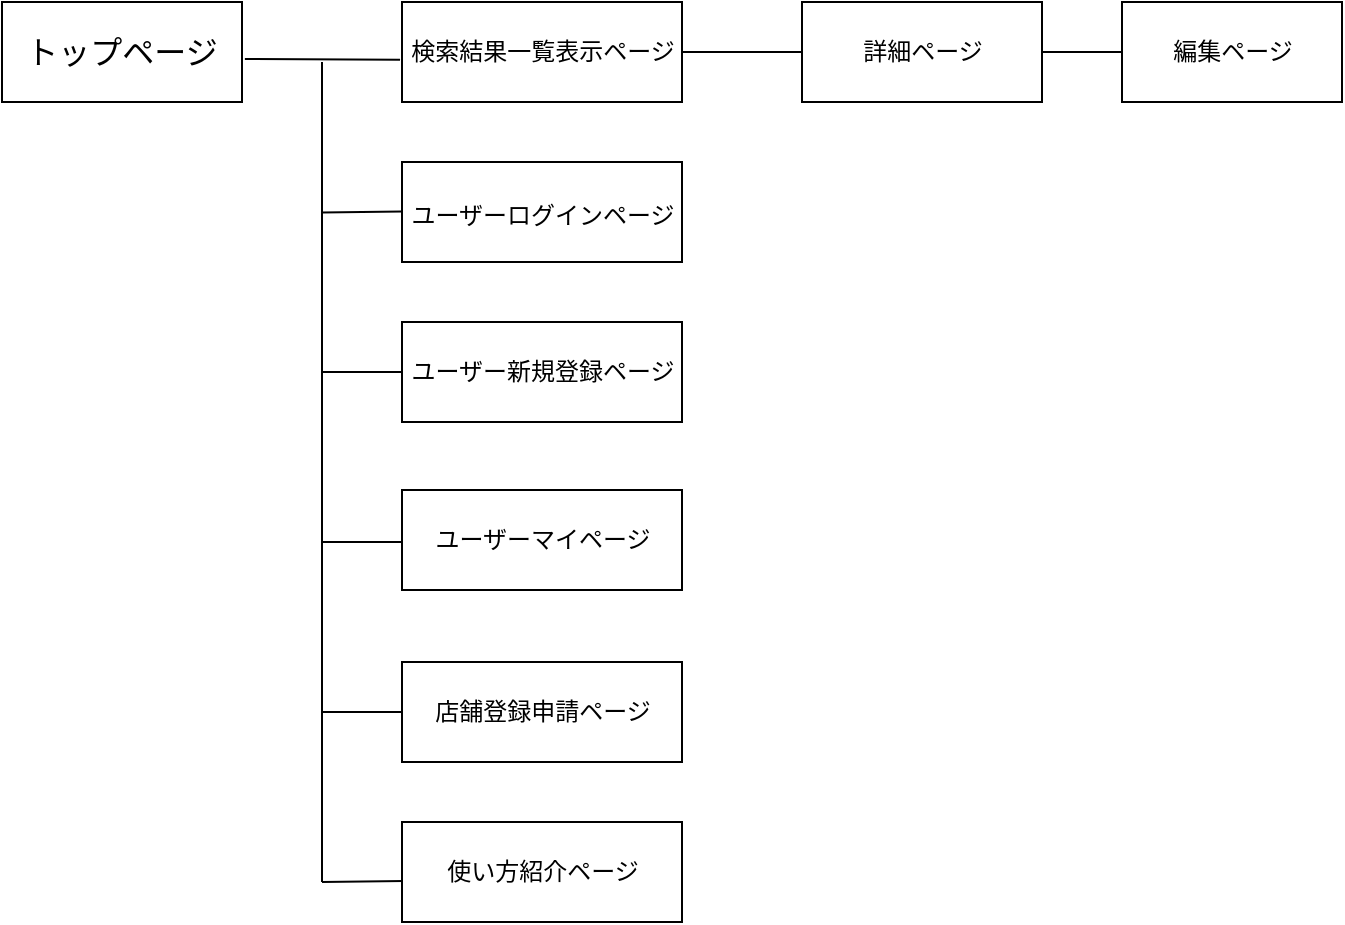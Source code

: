 <mxfile>
    <diagram id="SjgT5uc-eUKLp4ZVF8oV" name="ページ1">
        <mxGraphModel dx="1102" dy="1036" grid="1" gridSize="10" guides="1" tooltips="1" connect="1" arrows="1" fold="1" page="1" pageScale="1" pageWidth="1169" pageHeight="827" math="0" shadow="0">
            <root>
                <mxCell id="0"/>
                <mxCell id="1" parent="0"/>
                <mxCell id="12" value="" style="edgeStyle=none;html=1;fontSize=12;endArrow=none;endFill=0;entryX=-0.007;entryY=0.578;entryDx=0;entryDy=0;exitX=1.012;exitY=0.57;exitDx=0;exitDy=0;entryPerimeter=0;exitPerimeter=0;" edge="1" parent="1" source="3" target="11">
                    <mxGeometry relative="1" as="geometry"/>
                </mxCell>
                <mxCell id="3" value="&lt;font size=&quot;3&quot;&gt;トップページ&lt;/font&gt;" style="whiteSpace=wrap;html=1;dashed=0;" vertex="1" parent="1">
                    <mxGeometry x="80" y="120" width="120" height="50" as="geometry"/>
                </mxCell>
                <mxCell id="5" value="&lt;font style=&quot;font-size: 12px;&quot;&gt;ユーザーログインページ&lt;/font&gt;" style="html=1;whitespace=wrap;fontSize=18;" vertex="1" parent="1">
                    <mxGeometry x="280" y="200" width="140" height="50" as="geometry"/>
                </mxCell>
                <mxCell id="24" value="" style="edgeStyle=none;html=1;fontSize=12;endArrow=none;endFill=0;" edge="1" parent="1" source="7">
                    <mxGeometry relative="1" as="geometry">
                        <mxPoint x="240" y="305" as="targetPoint"/>
                    </mxGeometry>
                </mxCell>
                <mxCell id="7" value="ユーザー新規登録ページ" style="html=1;dashed=0;whitespace=wrap;fontSize=12;" vertex="1" parent="1">
                    <mxGeometry x="280" y="280" width="140" height="50" as="geometry"/>
                </mxCell>
                <mxCell id="8" value="ユーザーマイページ" style="html=1;dashed=0;whitespace=wrap;fontSize=12;" vertex="1" parent="1">
                    <mxGeometry x="280" y="364" width="140" height="50" as="geometry"/>
                </mxCell>
                <mxCell id="19" value="" style="edgeStyle=none;html=1;fontSize=12;endArrow=none;endFill=0;exitX=0;exitY=0.5;exitDx=0;exitDy=0;" edge="1" parent="1" source="9">
                    <mxGeometry relative="1" as="geometry">
                        <mxPoint x="240" y="475" as="targetPoint"/>
                    </mxGeometry>
                </mxCell>
                <mxCell id="9" value="店舗登録申請ページ" style="html=1;dashed=0;whitespace=wrap;fontSize=12;" vertex="1" parent="1">
                    <mxGeometry x="280" y="450" width="140" height="50" as="geometry"/>
                </mxCell>
                <mxCell id="22" value="" style="edgeStyle=none;html=1;fontSize=12;endArrow=none;endFill=0;exitX=0.008;exitY=0.589;exitDx=0;exitDy=0;exitPerimeter=0;" edge="1" parent="1" source="10">
                    <mxGeometry relative="1" as="geometry">
                        <mxPoint x="240" y="560" as="targetPoint"/>
                    </mxGeometry>
                </mxCell>
                <mxCell id="10" value="使い方紹介ページ" style="html=1;dashed=0;whitespace=wrap;fontSize=12;" vertex="1" parent="1">
                    <mxGeometry x="280" y="530" width="140" height="50" as="geometry"/>
                </mxCell>
                <mxCell id="27" value="" style="edgeStyle=none;html=1;fontSize=12;endArrow=none;endFill=0;" edge="1" parent="1" source="11" target="25">
                    <mxGeometry relative="1" as="geometry"/>
                </mxCell>
                <mxCell id="11" value="検索結果一覧表示ページ" style="html=1;dashed=0;whitespace=wrap;fontSize=12;" vertex="1" parent="1">
                    <mxGeometry x="280" y="120" width="140" height="50" as="geometry"/>
                </mxCell>
                <mxCell id="13" value="" style="edgeStyle=none;html=1;fontSize=12;endArrow=none;endFill=0;startArrow=none;" edge="1" parent="1">
                    <mxGeometry relative="1" as="geometry">
                        <mxPoint x="240" y="465" as="sourcePoint"/>
                        <mxPoint x="240" y="150" as="targetPoint"/>
                    </mxGeometry>
                </mxCell>
                <mxCell id="14" value="" style="edgeStyle=none;html=1;fontSize=12;endArrow=none;endFill=0;entryX=0;entryY=0.6;entryDx=0;entryDy=0;entryPerimeter=0;" edge="1" parent="1">
                    <mxGeometry relative="1" as="geometry">
                        <mxPoint x="240" y="225.21" as="sourcePoint"/>
                        <mxPoint x="280" y="224.71" as="targetPoint"/>
                    </mxGeometry>
                </mxCell>
                <mxCell id="15" value="" style="edgeStyle=none;html=1;fontSize=12;endArrow=none;endFill=0;" edge="1" parent="1">
                    <mxGeometry relative="1" as="geometry">
                        <mxPoint x="240" y="390" as="sourcePoint"/>
                        <mxPoint x="280" y="390" as="targetPoint"/>
                    </mxGeometry>
                </mxCell>
                <mxCell id="20" value="" style="edgeStyle=none;html=1;fontSize=12;endArrow=none;endFill=0;" edge="1" parent="1">
                    <mxGeometry relative="1" as="geometry">
                        <mxPoint x="240" y="560" as="sourcePoint"/>
                        <mxPoint x="240" y="465" as="targetPoint"/>
                    </mxGeometry>
                </mxCell>
                <mxCell id="28" value="" style="edgeStyle=none;html=1;fontSize=12;endArrow=none;endFill=0;" edge="1" parent="1" source="25" target="26">
                    <mxGeometry relative="1" as="geometry"/>
                </mxCell>
                <mxCell id="25" value="詳細ページ" style="html=1;dashed=0;whitespace=wrap;fontSize=12;" vertex="1" parent="1">
                    <mxGeometry x="480" y="120" width="120" height="50" as="geometry"/>
                </mxCell>
                <mxCell id="26" value="編集ページ" style="html=1;dashed=0;whitespace=wrap;fontSize=12;" vertex="1" parent="1">
                    <mxGeometry x="640" y="120" width="110" height="50" as="geometry"/>
                </mxCell>
            </root>
        </mxGraphModel>
    </diagram>
</mxfile>